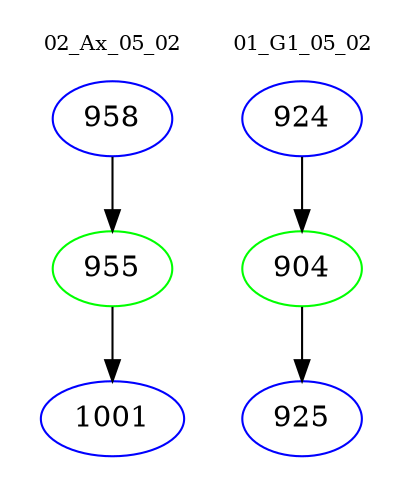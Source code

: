 digraph{
subgraph cluster_0 {
color = white
label = "02_Ax_05_02";
fontsize=10;
T0_958 [label="958", color="blue"]
T0_958 -> T0_955 [color="black"]
T0_955 [label="955", color="green"]
T0_955 -> T0_1001 [color="black"]
T0_1001 [label="1001", color="blue"]
}
subgraph cluster_1 {
color = white
label = "01_G1_05_02";
fontsize=10;
T1_924 [label="924", color="blue"]
T1_924 -> T1_904 [color="black"]
T1_904 [label="904", color="green"]
T1_904 -> T1_925 [color="black"]
T1_925 [label="925", color="blue"]
}
}
